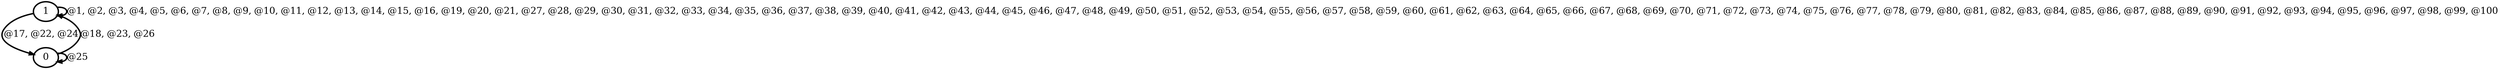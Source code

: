 digraph G {
        node [style=rounded, penwidth=3, fontsize=20, shape=oval];
        "1" -> "1" [label="@1, @2, @3, @4, @5, @6, @7, @8, @9, @10, @11, @12, @13, @14, @15, @16, @19, @20, @21, @27, @28, @29, @30, @31, @32, @33, @34, @35, @36, @37, @38, @39, @40, @41, @42, @43, @44, @45, @46, @47, @48, @49, @50, @51, @52, @53, @54, @55, @56, @57, @58, @59, @60, @61, @62, @63, @64, @65, @66, @67, @68, @69, @70, @71, @72, @73, @74, @75, @76, @77, @78, @79, @80, @81, @82, @83, @84, @85, @86, @87, @88, @89, @90, @91, @92, @93, @94, @95, @96, @97, @98, @99, @100", color=black,arrowsize=1,style=bold,penwidth=3,fontsize=20];
"1" -> "0" [label="@17, @22, @24", color=black,arrowsize=1,style=bold,penwidth=3,fontsize=20];
"0" -> "1" [label="@18, @23, @26", color=black,arrowsize=1,style=bold,penwidth=3,fontsize=20];
"0" -> "0" [label="@25", color=black,arrowsize=1,style=bold,penwidth=3,fontsize=20];
}
